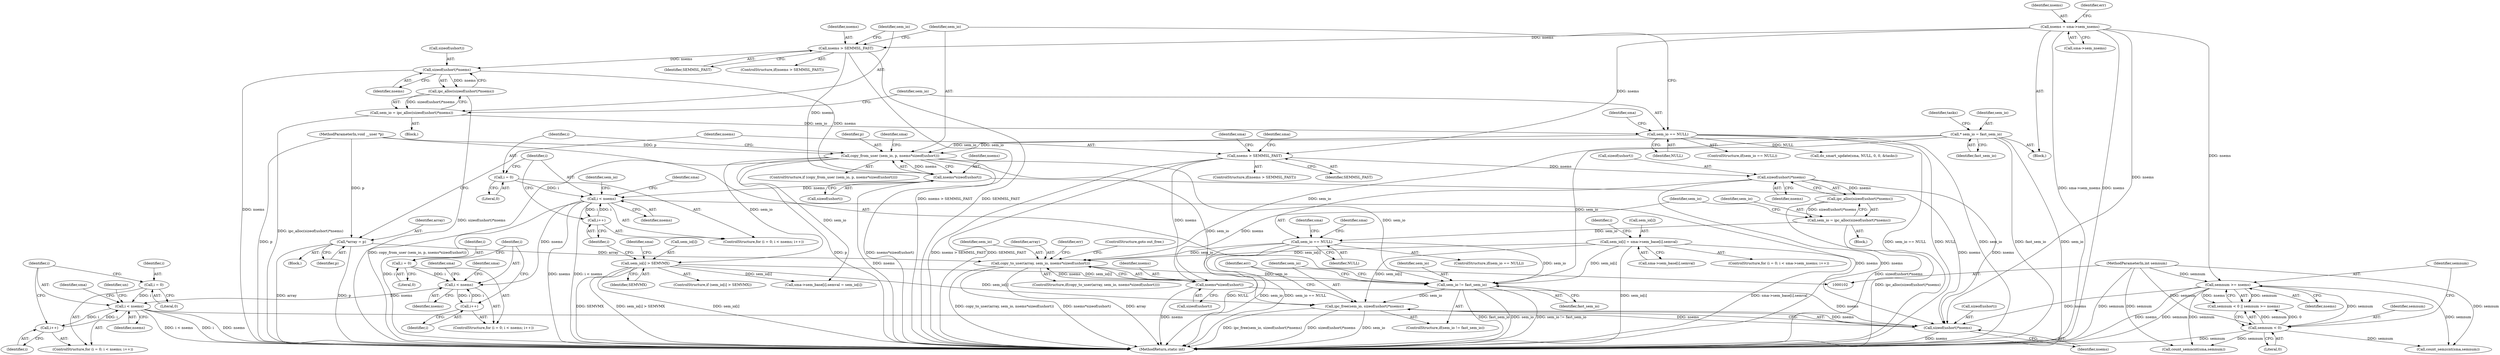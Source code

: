 digraph "0_linux_6062a8dc0517bce23e3c2f7d2fea5e22411269a3_12@API" {
"1000490" [label="(Call,ipc_free(sem_io, sizeof(ushort)*nsems))"];
"1000487" [label="(Call,sem_io != fast_sem_io)"];
"1000200" [label="(Call,sem_io == NULL)"];
"1000192" [label="(Call,sem_io = ipc_alloc(sizeof(ushort)*nsems))"];
"1000194" [label="(Call,ipc_alloc(sizeof(ushort)*nsems))"];
"1000195" [label="(Call,sizeof(ushort)*nsems)"];
"1000186" [label="(Call,nsems > SEMMSL_FAST)"];
"1000136" [label="(Call,nsems = sma->sem_nsems)"];
"1000302" [label="(Call,copy_from_user (sem_io, p, nsems*sizeof(ushort)))"];
"1000292" [label="(Call,sem_io == NULL)"];
"1000284" [label="(Call,sem_io = ipc_alloc(sizeof(ushort)*nsems))"];
"1000286" [label="(Call,ipc_alloc(sizeof(ushort)*nsems))"];
"1000287" [label="(Call,sizeof(ushort)*nsems)"];
"1000280" [label="(Call,nsems > SEMMSL_FAST)"];
"1000115" [label="(Call,* sem_io = fast_sem_io)"];
"1000107" [label="(MethodParameterIn,void __user *p)"];
"1000305" [label="(Call,nsems*sizeof(ushort))"];
"1000328" [label="(Call,sem_io[i] > SEMVMX)"];
"1000260" [label="(Call,copy_to_user(array, sem_io, nsems*sizeof(ushort)))"];
"1000181" [label="(Call,*array = p)"];
"1000243" [label="(Call,sem_io[i] = sma->sem_base[i].semval)"];
"1000263" [label="(Call,nsems*sizeof(ushort))"];
"1000492" [label="(Call,sizeof(ushort)*nsems)"];
"1000426" [label="(Call,semnum >= nsems)"];
"1000423" [label="(Call,semnum < 0)"];
"1000105" [label="(MethodParameterIn,int semnum)"];
"1000321" [label="(Call,i < nsems)"];
"1000318" [label="(Call,i = 0)"];
"1000324" [label="(Call,i++)"];
"1000389" [label="(Call,i < nsems)"];
"1000392" [label="(Call,i++)"];
"1000386" [label="(Call,i = 0)"];
"1000361" [label="(Call,i < nsems)"];
"1000364" [label="(Call,i++)"];
"1000358" [label="(Call,i = 0)"];
"1000422" [label="(Call,semnum < 0 || semnum >= nsems)"];
"1000490" [label="(Call,ipc_free(sem_io, sizeof(ushort)*nsems))"];
"1000307" [label="(Call,sizeof(ushort))"];
"1000365" [label="(Identifier,i)"];
"1000193" [label="(Identifier,sem_io)"];
"1000202" [label="(Identifier,NULL)"];
"1000491" [label="(Identifier,sem_io)"];
"1000287" [label="(Call,sizeof(ushort)*nsems)"];
"1000324" [label="(Call,i++)"];
"1000387" [label="(Identifier,i)"];
"1000330" [label="(Identifier,sem_io)"];
"1000327" [label="(ControlStructure,if (sem_io[i] > SEMVMX))"];
"1000302" [label="(Call,copy_from_user (sem_io, p, nsems*sizeof(ushort)))"];
"1000243" [label="(Call,sem_io[i] = sma->sem_base[i].semval)"];
"1000406" [label="(Call,do_smart_update(sma, NULL, 0, 0, &tasks))"];
"1000210" [label="(Identifier,sma)"];
"1000194" [label="(Call,ipc_alloc(sizeof(ushort)*nsems))"];
"1000242" [label="(Identifier,i)"];
"1000262" [label="(Identifier,sem_io)"];
"1000186" [label="(Call,nsems > SEMMSL_FAST)"];
"1000335" [label="(Identifier,sma)"];
"1000390" [label="(Identifier,i)"];
"1000260" [label="(Call,copy_to_user(array, sem_io, nsems*sizeof(ushort)))"];
"1000297" [label="(Identifier,sma)"];
"1000188" [label="(Identifier,SEMMSL_FAST)"];
"1000200" [label="(Call,sem_io == NULL)"];
"1000187" [label="(Identifier,nsems)"];
"1000183" [label="(Identifier,p)"];
"1000301" [label="(ControlStructure,if (copy_from_user (sem_io, p, nsems*sizeof(ushort))))"];
"1000328" [label="(Call,sem_io[i] > SEMVMX)"];
"1000138" [label="(Call,sma->sem_nsems)"];
"1000486" [label="(ControlStructure,if(sem_io != fast_sem_io))"];
"1000321" [label="(Call,i < nsems)"];
"1000244" [label="(Call,sem_io[i])"];
"1000427" [label="(Identifier,semnum)"];
"1000281" [label="(Identifier,nsems)"];
"1000117" [label="(Identifier,fast_sem_io)"];
"1000320" [label="(Literal,0)"];
"1000181" [label="(Call,*array = p)"];
"1000361" [label="(Call,i < nsems)"];
"1000137" [label="(Identifier,nsems)"];
"1000288" [label="(Call,sizeof(ushort))"];
"1000261" [label="(Identifier,array)"];
"1000318" [label="(Call,i = 0)"];
"1000362" [label="(Identifier,i)"];
"1000268" [label="(Identifier,err)"];
"1000198" [label="(Identifier,nsems)"];
"1000323" [label="(Identifier,nsems)"];
"1000306" [label="(Identifier,nsems)"];
"1000474" [label="(Call,count_semzcnt(sma,semnum))"];
"1000342" [label="(Identifier,sma)"];
"1000311" [label="(Identifier,sma)"];
"1000304" [label="(Identifier,p)"];
"1000292" [label="(Call,sem_io == NULL)"];
"1000284" [label="(Call,sem_io = ipc_alloc(sizeof(ushort)*nsems))"];
"1000360" [label="(Literal,0)"];
"1000115" [label="(Call,* sem_io = fast_sem_io)"];
"1000286" [label="(Call,ipc_alloc(sizeof(ushort)*nsems))"];
"1000359" [label="(Identifier,i)"];
"1000498" [label="(MethodReturn,static int)"];
"1000428" [label="(Identifier,nsems)"];
"1000259" [label="(ControlStructure,if(copy_to_user(array, sem_io, nsems*sizeof(ushort))))"];
"1000357" [label="(ControlStructure,for (i = 0; i < nsems; i++))"];
"1000322" [label="(Identifier,i)"];
"1000385" [label="(ControlStructure,for (i = 0; i < nsems; i++))"];
"1000386" [label="(Call,i = 0)"];
"1000280" [label="(Call,nsems > SEMMSL_FAST)"];
"1000196" [label="(Call,sizeof(ushort))"];
"1000290" [label="(Identifier,nsems)"];
"1000425" [label="(Literal,0)"];
"1000423" [label="(Call,semnum < 0)"];
"1000489" [label="(Identifier,fast_sem_io)"];
"1000488" [label="(Identifier,sem_io)"];
"1000389" [label="(Call,i < nsems)"];
"1000283" [label="(Block,)"];
"1000265" [label="(Call,sizeof(ushort))"];
"1000305" [label="(Call,nsems*sizeof(ushort))"];
"1000303" [label="(Identifier,sem_io)"];
"1000294" [label="(Identifier,NULL)"];
"1000370" [label="(Identifier,sma)"];
"1000229" [label="(Identifier,sma)"];
"1000364" [label="(Call,i++)"];
"1000332" [label="(Identifier,SEMVMX)"];
"1000492" [label="(Call,sizeof(ushort)*nsems)"];
"1000192" [label="(Call,sem_io = ipc_alloc(sizeof(ushort)*nsems))"];
"1000195" [label="(Call,sizeof(ushort)*nsems)"];
"1000105" [label="(MethodParameterIn,int semnum)"];
"1000182" [label="(Identifier,array)"];
"1000424" [label="(Identifier,semnum)"];
"1000391" [label="(Identifier,nsems)"];
"1000493" [label="(Call,sizeof(ushort))"];
"1000497" [label="(Identifier,err)"];
"1000363" [label="(Identifier,nsems)"];
"1000397" [label="(Identifier,un)"];
"1000179" [label="(Block,)"];
"1000279" [label="(ControlStructure,if(nsems > SEMMSL_FAST))"];
"1000271" [label="(ControlStructure,goto out_free;)"];
"1000381" [label="(Identifier,sma)"];
"1000142" [label="(Identifier,err)"];
"1000205" [label="(Identifier,sma)"];
"1000285" [label="(Identifier,sem_io)"];
"1000325" [label="(Identifier,i)"];
"1000185" [label="(ControlStructure,if(nsems > SEMMSL_FAST))"];
"1000403" [label="(Identifier,sma)"];
"1000121" [label="(Identifier,tasks)"];
"1000201" [label="(Identifier,sem_io)"];
"1000467" [label="(Call,count_semncnt(sma,semnum))"];
"1000291" [label="(ControlStructure,if(sem_io == NULL))"];
"1000317" [label="(ControlStructure,for (i = 0; i < nsems; i++))"];
"1000329" [label="(Call,sem_io[i])"];
"1000189" [label="(Block,)"];
"1000232" [label="(ControlStructure,for (i = 0; i < sma->sem_nsems; i++))"];
"1000393" [label="(Identifier,i)"];
"1000392" [label="(Call,i++)"];
"1000282" [label="(Identifier,SEMMSL_FAST)"];
"1000388" [label="(Literal,0)"];
"1000358" [label="(Call,i = 0)"];
"1000107" [label="(MethodParameterIn,void __user *p)"];
"1000264" [label="(Identifier,nsems)"];
"1000136" [label="(Call,nsems = sma->sem_nsems)"];
"1000191" [label="(Identifier,sma)"];
"1000293" [label="(Identifier,sem_io)"];
"1000247" [label="(Call,sma->sem_base[i].semval)"];
"1000116" [label="(Identifier,sem_io)"];
"1000263" [label="(Call,nsems*sizeof(ushort))"];
"1000426" [label="(Call,semnum >= nsems)"];
"1000319" [label="(Identifier,i)"];
"1000199" [label="(ControlStructure,if(sem_io == NULL))"];
"1000366" [label="(Call,sma->sem_base[i].semval = sem_io[i])"];
"1000108" [label="(Block,)"];
"1000487" [label="(Call,sem_io != fast_sem_io)"];
"1000495" [label="(Identifier,nsems)"];
"1000490" -> "1000486"  [label="AST: "];
"1000490" -> "1000492"  [label="CFG: "];
"1000491" -> "1000490"  [label="AST: "];
"1000492" -> "1000490"  [label="AST: "];
"1000497" -> "1000490"  [label="CFG: "];
"1000490" -> "1000498"  [label="DDG: sem_io"];
"1000490" -> "1000498"  [label="DDG: ipc_free(sem_io, sizeof(ushort)*nsems)"];
"1000490" -> "1000498"  [label="DDG: sizeof(ushort)*nsems"];
"1000487" -> "1000490"  [label="DDG: sem_io"];
"1000328" -> "1000490"  [label="DDG: sem_io[i]"];
"1000243" -> "1000490"  [label="DDG: sem_io[i]"];
"1000302" -> "1000490"  [label="DDG: sem_io"];
"1000492" -> "1000490"  [label="DDG: nsems"];
"1000487" -> "1000486"  [label="AST: "];
"1000487" -> "1000489"  [label="CFG: "];
"1000488" -> "1000487"  [label="AST: "];
"1000489" -> "1000487"  [label="AST: "];
"1000491" -> "1000487"  [label="CFG: "];
"1000497" -> "1000487"  [label="CFG: "];
"1000487" -> "1000498"  [label="DDG: fast_sem_io"];
"1000487" -> "1000498"  [label="DDG: sem_io"];
"1000487" -> "1000498"  [label="DDG: sem_io != fast_sem_io"];
"1000200" -> "1000487"  [label="DDG: sem_io"];
"1000302" -> "1000487"  [label="DDG: sem_io"];
"1000328" -> "1000487"  [label="DDG: sem_io[i]"];
"1000260" -> "1000487"  [label="DDG: sem_io"];
"1000243" -> "1000487"  [label="DDG: sem_io[i]"];
"1000115" -> "1000487"  [label="DDG: sem_io"];
"1000200" -> "1000199"  [label="AST: "];
"1000200" -> "1000202"  [label="CFG: "];
"1000201" -> "1000200"  [label="AST: "];
"1000202" -> "1000200"  [label="AST: "];
"1000205" -> "1000200"  [label="CFG: "];
"1000210" -> "1000200"  [label="CFG: "];
"1000200" -> "1000498"  [label="DDG: sem_io"];
"1000200" -> "1000498"  [label="DDG: sem_io == NULL"];
"1000200" -> "1000498"  [label="DDG: NULL"];
"1000192" -> "1000200"  [label="DDG: sem_io"];
"1000200" -> "1000260"  [label="DDG: sem_io"];
"1000192" -> "1000189"  [label="AST: "];
"1000192" -> "1000194"  [label="CFG: "];
"1000193" -> "1000192"  [label="AST: "];
"1000194" -> "1000192"  [label="AST: "];
"1000201" -> "1000192"  [label="CFG: "];
"1000192" -> "1000498"  [label="DDG: ipc_alloc(sizeof(ushort)*nsems)"];
"1000194" -> "1000192"  [label="DDG: sizeof(ushort)*nsems"];
"1000194" -> "1000195"  [label="CFG: "];
"1000195" -> "1000194"  [label="AST: "];
"1000194" -> "1000498"  [label="DDG: sizeof(ushort)*nsems"];
"1000195" -> "1000194"  [label="DDG: nsems"];
"1000195" -> "1000198"  [label="CFG: "];
"1000196" -> "1000195"  [label="AST: "];
"1000198" -> "1000195"  [label="AST: "];
"1000195" -> "1000498"  [label="DDG: nsems"];
"1000186" -> "1000195"  [label="DDG: nsems"];
"1000195" -> "1000263"  [label="DDG: nsems"];
"1000195" -> "1000492"  [label="DDG: nsems"];
"1000186" -> "1000185"  [label="AST: "];
"1000186" -> "1000188"  [label="CFG: "];
"1000187" -> "1000186"  [label="AST: "];
"1000188" -> "1000186"  [label="AST: "];
"1000191" -> "1000186"  [label="CFG: "];
"1000229" -> "1000186"  [label="CFG: "];
"1000186" -> "1000498"  [label="DDG: SEMMSL_FAST"];
"1000186" -> "1000498"  [label="DDG: nsems > SEMMSL_FAST"];
"1000136" -> "1000186"  [label="DDG: nsems"];
"1000186" -> "1000263"  [label="DDG: nsems"];
"1000136" -> "1000108"  [label="AST: "];
"1000136" -> "1000138"  [label="CFG: "];
"1000137" -> "1000136"  [label="AST: "];
"1000138" -> "1000136"  [label="AST: "];
"1000142" -> "1000136"  [label="CFG: "];
"1000136" -> "1000498"  [label="DDG: sma->sem_nsems"];
"1000136" -> "1000498"  [label="DDG: nsems"];
"1000136" -> "1000280"  [label="DDG: nsems"];
"1000136" -> "1000426"  [label="DDG: nsems"];
"1000136" -> "1000492"  [label="DDG: nsems"];
"1000302" -> "1000301"  [label="AST: "];
"1000302" -> "1000305"  [label="CFG: "];
"1000303" -> "1000302"  [label="AST: "];
"1000304" -> "1000302"  [label="AST: "];
"1000305" -> "1000302"  [label="AST: "];
"1000311" -> "1000302"  [label="CFG: "];
"1000319" -> "1000302"  [label="CFG: "];
"1000302" -> "1000498"  [label="DDG: p"];
"1000302" -> "1000498"  [label="DDG: nsems*sizeof(ushort)"];
"1000302" -> "1000498"  [label="DDG: copy_from_user (sem_io, p, nsems*sizeof(ushort))"];
"1000292" -> "1000302"  [label="DDG: sem_io"];
"1000115" -> "1000302"  [label="DDG: sem_io"];
"1000107" -> "1000302"  [label="DDG: p"];
"1000305" -> "1000302"  [label="DDG: nsems"];
"1000302" -> "1000328"  [label="DDG: sem_io"];
"1000302" -> "1000366"  [label="DDG: sem_io"];
"1000292" -> "1000291"  [label="AST: "];
"1000292" -> "1000294"  [label="CFG: "];
"1000293" -> "1000292"  [label="AST: "];
"1000294" -> "1000292"  [label="AST: "];
"1000297" -> "1000292"  [label="CFG: "];
"1000303" -> "1000292"  [label="CFG: "];
"1000292" -> "1000498"  [label="DDG: sem_io == NULL"];
"1000292" -> "1000498"  [label="DDG: NULL"];
"1000292" -> "1000498"  [label="DDG: sem_io"];
"1000284" -> "1000292"  [label="DDG: sem_io"];
"1000292" -> "1000406"  [label="DDG: NULL"];
"1000284" -> "1000283"  [label="AST: "];
"1000284" -> "1000286"  [label="CFG: "];
"1000285" -> "1000284"  [label="AST: "];
"1000286" -> "1000284"  [label="AST: "];
"1000293" -> "1000284"  [label="CFG: "];
"1000284" -> "1000498"  [label="DDG: ipc_alloc(sizeof(ushort)*nsems)"];
"1000286" -> "1000284"  [label="DDG: sizeof(ushort)*nsems"];
"1000286" -> "1000287"  [label="CFG: "];
"1000287" -> "1000286"  [label="AST: "];
"1000286" -> "1000498"  [label="DDG: sizeof(ushort)*nsems"];
"1000287" -> "1000286"  [label="DDG: nsems"];
"1000287" -> "1000290"  [label="CFG: "];
"1000288" -> "1000287"  [label="AST: "];
"1000290" -> "1000287"  [label="AST: "];
"1000287" -> "1000498"  [label="DDG: nsems"];
"1000280" -> "1000287"  [label="DDG: nsems"];
"1000287" -> "1000305"  [label="DDG: nsems"];
"1000280" -> "1000279"  [label="AST: "];
"1000280" -> "1000282"  [label="CFG: "];
"1000281" -> "1000280"  [label="AST: "];
"1000282" -> "1000280"  [label="AST: "];
"1000285" -> "1000280"  [label="CFG: "];
"1000303" -> "1000280"  [label="CFG: "];
"1000280" -> "1000498"  [label="DDG: SEMMSL_FAST"];
"1000280" -> "1000498"  [label="DDG: nsems > SEMMSL_FAST"];
"1000280" -> "1000305"  [label="DDG: nsems"];
"1000115" -> "1000108"  [label="AST: "];
"1000115" -> "1000117"  [label="CFG: "];
"1000116" -> "1000115"  [label="AST: "];
"1000117" -> "1000115"  [label="AST: "];
"1000121" -> "1000115"  [label="CFG: "];
"1000115" -> "1000498"  [label="DDG: fast_sem_io"];
"1000115" -> "1000498"  [label="DDG: sem_io"];
"1000115" -> "1000260"  [label="DDG: sem_io"];
"1000107" -> "1000102"  [label="AST: "];
"1000107" -> "1000498"  [label="DDG: p"];
"1000107" -> "1000181"  [label="DDG: p"];
"1000305" -> "1000307"  [label="CFG: "];
"1000306" -> "1000305"  [label="AST: "];
"1000307" -> "1000305"  [label="AST: "];
"1000305" -> "1000498"  [label="DDG: nsems"];
"1000305" -> "1000321"  [label="DDG: nsems"];
"1000305" -> "1000492"  [label="DDG: nsems"];
"1000328" -> "1000327"  [label="AST: "];
"1000328" -> "1000332"  [label="CFG: "];
"1000329" -> "1000328"  [label="AST: "];
"1000332" -> "1000328"  [label="AST: "];
"1000335" -> "1000328"  [label="CFG: "];
"1000325" -> "1000328"  [label="CFG: "];
"1000328" -> "1000498"  [label="DDG: SEMVMX"];
"1000328" -> "1000498"  [label="DDG: sem_io[i] > SEMVMX"];
"1000328" -> "1000498"  [label="DDG: sem_io[i]"];
"1000328" -> "1000366"  [label="DDG: sem_io[i]"];
"1000260" -> "1000259"  [label="AST: "];
"1000260" -> "1000263"  [label="CFG: "];
"1000261" -> "1000260"  [label="AST: "];
"1000262" -> "1000260"  [label="AST: "];
"1000263" -> "1000260"  [label="AST: "];
"1000268" -> "1000260"  [label="CFG: "];
"1000271" -> "1000260"  [label="CFG: "];
"1000260" -> "1000498"  [label="DDG: copy_to_user(array, sem_io, nsems*sizeof(ushort))"];
"1000260" -> "1000498"  [label="DDG: nsems*sizeof(ushort)"];
"1000260" -> "1000498"  [label="DDG: array"];
"1000181" -> "1000260"  [label="DDG: array"];
"1000243" -> "1000260"  [label="DDG: sem_io[i]"];
"1000263" -> "1000260"  [label="DDG: nsems"];
"1000181" -> "1000179"  [label="AST: "];
"1000181" -> "1000183"  [label="CFG: "];
"1000182" -> "1000181"  [label="AST: "];
"1000183" -> "1000181"  [label="AST: "];
"1000187" -> "1000181"  [label="CFG: "];
"1000181" -> "1000498"  [label="DDG: array"];
"1000181" -> "1000498"  [label="DDG: p"];
"1000243" -> "1000232"  [label="AST: "];
"1000243" -> "1000247"  [label="CFG: "];
"1000244" -> "1000243"  [label="AST: "];
"1000247" -> "1000243"  [label="AST: "];
"1000242" -> "1000243"  [label="CFG: "];
"1000243" -> "1000498"  [label="DDG: sem_io[i]"];
"1000243" -> "1000498"  [label="DDG: sma->sem_base[i].semval"];
"1000263" -> "1000265"  [label="CFG: "];
"1000264" -> "1000263"  [label="AST: "];
"1000265" -> "1000263"  [label="AST: "];
"1000263" -> "1000498"  [label="DDG: nsems"];
"1000263" -> "1000492"  [label="DDG: nsems"];
"1000492" -> "1000495"  [label="CFG: "];
"1000493" -> "1000492"  [label="AST: "];
"1000495" -> "1000492"  [label="AST: "];
"1000492" -> "1000498"  [label="DDG: nsems"];
"1000426" -> "1000492"  [label="DDG: nsems"];
"1000321" -> "1000492"  [label="DDG: nsems"];
"1000389" -> "1000492"  [label="DDG: nsems"];
"1000426" -> "1000422"  [label="AST: "];
"1000426" -> "1000428"  [label="CFG: "];
"1000427" -> "1000426"  [label="AST: "];
"1000428" -> "1000426"  [label="AST: "];
"1000422" -> "1000426"  [label="CFG: "];
"1000426" -> "1000498"  [label="DDG: nsems"];
"1000426" -> "1000498"  [label="DDG: semnum"];
"1000426" -> "1000422"  [label="DDG: semnum"];
"1000426" -> "1000422"  [label="DDG: nsems"];
"1000423" -> "1000426"  [label="DDG: semnum"];
"1000105" -> "1000426"  [label="DDG: semnum"];
"1000426" -> "1000467"  [label="DDG: semnum"];
"1000426" -> "1000474"  [label="DDG: semnum"];
"1000423" -> "1000422"  [label="AST: "];
"1000423" -> "1000425"  [label="CFG: "];
"1000424" -> "1000423"  [label="AST: "];
"1000425" -> "1000423"  [label="AST: "];
"1000427" -> "1000423"  [label="CFG: "];
"1000422" -> "1000423"  [label="CFG: "];
"1000423" -> "1000498"  [label="DDG: semnum"];
"1000423" -> "1000422"  [label="DDG: semnum"];
"1000423" -> "1000422"  [label="DDG: 0"];
"1000105" -> "1000423"  [label="DDG: semnum"];
"1000423" -> "1000467"  [label="DDG: semnum"];
"1000423" -> "1000474"  [label="DDG: semnum"];
"1000105" -> "1000102"  [label="AST: "];
"1000105" -> "1000498"  [label="DDG: semnum"];
"1000105" -> "1000467"  [label="DDG: semnum"];
"1000105" -> "1000474"  [label="DDG: semnum"];
"1000321" -> "1000317"  [label="AST: "];
"1000321" -> "1000323"  [label="CFG: "];
"1000322" -> "1000321"  [label="AST: "];
"1000323" -> "1000321"  [label="AST: "];
"1000330" -> "1000321"  [label="CFG: "];
"1000342" -> "1000321"  [label="CFG: "];
"1000321" -> "1000498"  [label="DDG: i"];
"1000321" -> "1000498"  [label="DDG: nsems"];
"1000321" -> "1000498"  [label="DDG: i < nsems"];
"1000318" -> "1000321"  [label="DDG: i"];
"1000324" -> "1000321"  [label="DDG: i"];
"1000321" -> "1000324"  [label="DDG: i"];
"1000321" -> "1000361"  [label="DDG: nsems"];
"1000318" -> "1000317"  [label="AST: "];
"1000318" -> "1000320"  [label="CFG: "];
"1000319" -> "1000318"  [label="AST: "];
"1000320" -> "1000318"  [label="AST: "];
"1000322" -> "1000318"  [label="CFG: "];
"1000324" -> "1000317"  [label="AST: "];
"1000324" -> "1000325"  [label="CFG: "];
"1000325" -> "1000324"  [label="AST: "];
"1000322" -> "1000324"  [label="CFG: "];
"1000389" -> "1000385"  [label="AST: "];
"1000389" -> "1000391"  [label="CFG: "];
"1000390" -> "1000389"  [label="AST: "];
"1000391" -> "1000389"  [label="AST: "];
"1000397" -> "1000389"  [label="CFG: "];
"1000403" -> "1000389"  [label="CFG: "];
"1000389" -> "1000498"  [label="DDG: i < nsems"];
"1000389" -> "1000498"  [label="DDG: i"];
"1000389" -> "1000498"  [label="DDG: nsems"];
"1000392" -> "1000389"  [label="DDG: i"];
"1000386" -> "1000389"  [label="DDG: i"];
"1000361" -> "1000389"  [label="DDG: nsems"];
"1000389" -> "1000392"  [label="DDG: i"];
"1000392" -> "1000385"  [label="AST: "];
"1000392" -> "1000393"  [label="CFG: "];
"1000393" -> "1000392"  [label="AST: "];
"1000390" -> "1000392"  [label="CFG: "];
"1000386" -> "1000385"  [label="AST: "];
"1000386" -> "1000388"  [label="CFG: "];
"1000387" -> "1000386"  [label="AST: "];
"1000388" -> "1000386"  [label="AST: "];
"1000390" -> "1000386"  [label="CFG: "];
"1000361" -> "1000357"  [label="AST: "];
"1000361" -> "1000363"  [label="CFG: "];
"1000362" -> "1000361"  [label="AST: "];
"1000363" -> "1000361"  [label="AST: "];
"1000370" -> "1000361"  [label="CFG: "];
"1000381" -> "1000361"  [label="CFG: "];
"1000364" -> "1000361"  [label="DDG: i"];
"1000358" -> "1000361"  [label="DDG: i"];
"1000361" -> "1000364"  [label="DDG: i"];
"1000364" -> "1000357"  [label="AST: "];
"1000364" -> "1000365"  [label="CFG: "];
"1000365" -> "1000364"  [label="AST: "];
"1000362" -> "1000364"  [label="CFG: "];
"1000358" -> "1000357"  [label="AST: "];
"1000358" -> "1000360"  [label="CFG: "];
"1000359" -> "1000358"  [label="AST: "];
"1000360" -> "1000358"  [label="AST: "];
"1000362" -> "1000358"  [label="CFG: "];
}
